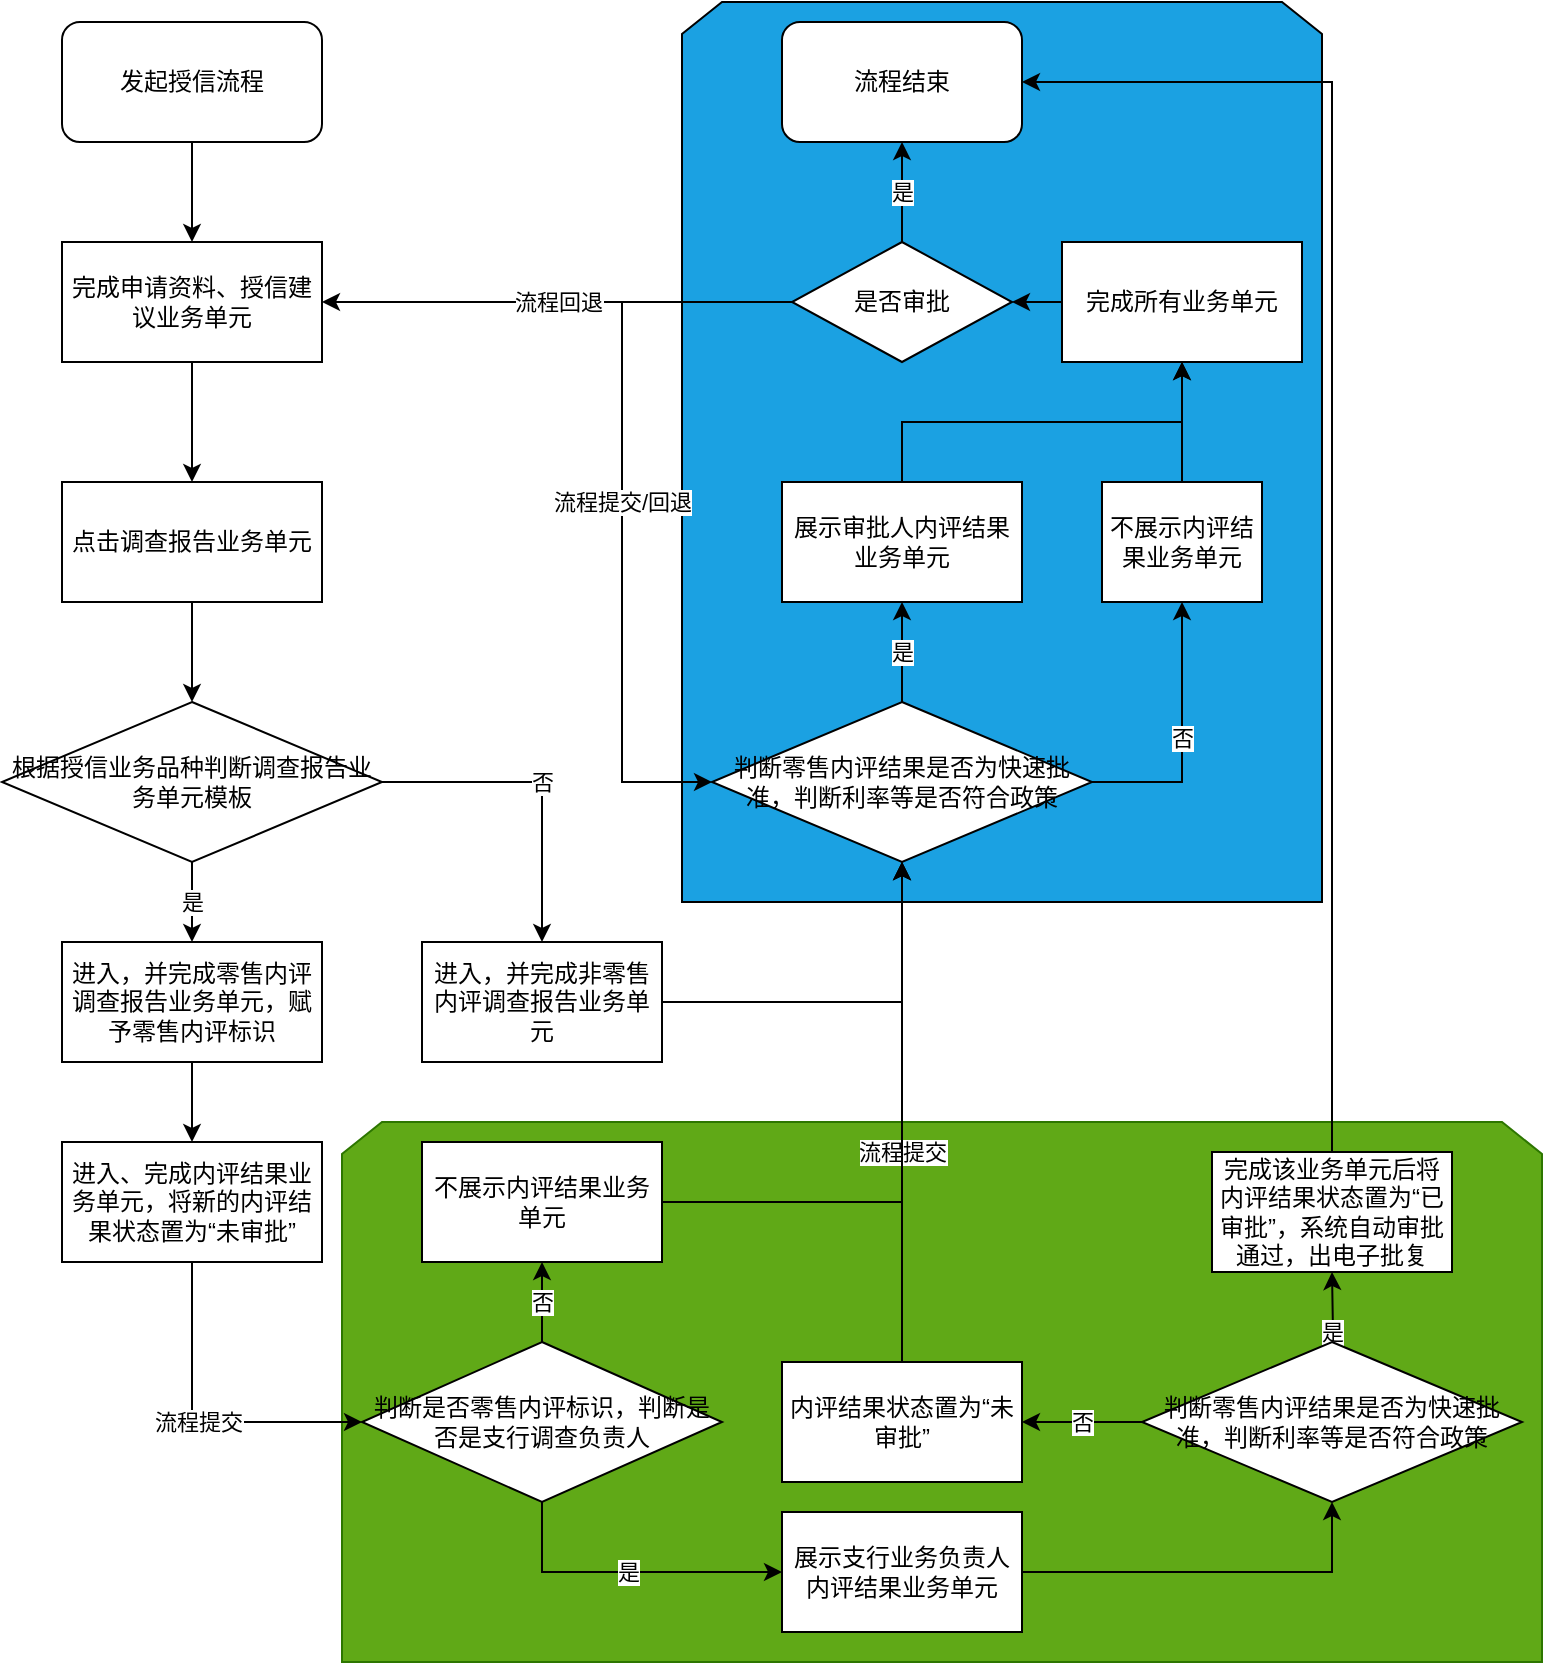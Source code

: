 <mxfile version="10.6.5" type="github"><diagram id="HqgqDtbGErd01ntYESMj" name="第 1 页"><mxGraphModel dx="1010" dy="565" grid="1" gridSize="10" guides="1" tooltips="1" connect="1" arrows="1" fold="1" page="1" pageScale="1" pageWidth="827" pageHeight="1169" math="0" shadow="0"><root><mxCell id="0"/><mxCell id="1" parent="0"/><mxCell id="2Quncz9ITeWiYXx63a_K-64" value="" style="shape=loopLimit;whiteSpace=wrap;html=1;strokeColor=#2D7600;strokeWidth=1;fillColor=#60a917;fontColor=#ffffff;" vertex="1" parent="1"><mxGeometry x="170" y="560" width="600" height="270" as="geometry"/></mxCell><mxCell id="2Quncz9ITeWiYXx63a_K-63" value="" style="shape=loopLimit;whiteSpace=wrap;html=1;textOpacity=0;fillColor=#1ba1e2;strokeColor=#000000;fontColor=#ffffff;strokeWidth=1;" vertex="1" parent="1"><mxGeometry x="340" width="320" height="450" as="geometry"/></mxCell><mxCell id="2Quncz9ITeWiYXx63a_K-13" value="" style="edgeStyle=orthogonalEdgeStyle;rounded=0;orthogonalLoop=1;jettySize=auto;html=1;" edge="1" parent="1" source="2Quncz9ITeWiYXx63a_K-1" target="2Quncz9ITeWiYXx63a_K-2"><mxGeometry relative="1" as="geometry"/></mxCell><mxCell id="2Quncz9ITeWiYXx63a_K-1" value="发起授信流程" style="rounded=1;whiteSpace=wrap;html=1;" vertex="1" parent="1"><mxGeometry x="30" y="10" width="130" height="60" as="geometry"/></mxCell><mxCell id="2Quncz9ITeWiYXx63a_K-6" value="" style="edgeStyle=orthogonalEdgeStyle;rounded=0;orthogonalLoop=1;jettySize=auto;html=1;" edge="1" parent="1" source="2Quncz9ITeWiYXx63a_K-2" target="2Quncz9ITeWiYXx63a_K-3"><mxGeometry relative="1" as="geometry"/></mxCell><mxCell id="2Quncz9ITeWiYXx63a_K-2" value="完成申请资料、授信建议业务单元" style="rounded=0;whiteSpace=wrap;html=1;" vertex="1" parent="1"><mxGeometry x="30" y="120" width="130" height="60" as="geometry"/></mxCell><mxCell id="2Quncz9ITeWiYXx63a_K-7" value="" style="edgeStyle=orthogonalEdgeStyle;rounded=0;orthogonalLoop=1;jettySize=auto;html=1;" edge="1" parent="1" source="2Quncz9ITeWiYXx63a_K-3" target="2Quncz9ITeWiYXx63a_K-4"><mxGeometry relative="1" as="geometry"/></mxCell><mxCell id="2Quncz9ITeWiYXx63a_K-3" value="点击调查报告业务单元" style="rounded=0;whiteSpace=wrap;html=1;" vertex="1" parent="1"><mxGeometry x="30" y="240" width="130" height="60" as="geometry"/></mxCell><mxCell id="2Quncz9ITeWiYXx63a_K-8" value="是&lt;br&gt;" style="edgeStyle=orthogonalEdgeStyle;rounded=0;orthogonalLoop=1;jettySize=auto;html=1;" edge="1" parent="1" source="2Quncz9ITeWiYXx63a_K-4" target="2Quncz9ITeWiYXx63a_K-5"><mxGeometry relative="1" as="geometry"/></mxCell><mxCell id="2Quncz9ITeWiYXx63a_K-38" value="否" style="edgeStyle=orthogonalEdgeStyle;rounded=0;orthogonalLoop=1;jettySize=auto;html=1;entryX=0.5;entryY=0;entryDx=0;entryDy=0;" edge="1" parent="1" source="2Quncz9ITeWiYXx63a_K-4" target="2Quncz9ITeWiYXx63a_K-37"><mxGeometry relative="1" as="geometry"><Array as="points"><mxPoint x="270" y="390"/></Array></mxGeometry></mxCell><mxCell id="2Quncz9ITeWiYXx63a_K-4" value="根据授信业务品种判断调查报告业务单元模板" style="rhombus;whiteSpace=wrap;html=1;" vertex="1" parent="1"><mxGeometry y="350" width="190" height="80" as="geometry"/></mxCell><mxCell id="2Quncz9ITeWiYXx63a_K-11" value="" style="edgeStyle=orthogonalEdgeStyle;rounded=0;orthogonalLoop=1;jettySize=auto;html=1;" edge="1" parent="1" source="2Quncz9ITeWiYXx63a_K-5" target="2Quncz9ITeWiYXx63a_K-10"><mxGeometry relative="1" as="geometry"/></mxCell><mxCell id="2Quncz9ITeWiYXx63a_K-5" value="进入，并完成零售内评调查报告业务单元，赋予零售内评标识" style="rounded=0;whiteSpace=wrap;html=1;" vertex="1" parent="1"><mxGeometry x="30" y="470" width="130" height="60" as="geometry"/></mxCell><mxCell id="2Quncz9ITeWiYXx63a_K-15" value="流程提交" style="edgeStyle=orthogonalEdgeStyle;rounded=0;orthogonalLoop=1;jettySize=auto;html=1;entryX=0;entryY=0.5;entryDx=0;entryDy=0;exitX=0.5;exitY=1;exitDx=0;exitDy=0;" edge="1" parent="1" source="2Quncz9ITeWiYXx63a_K-10" target="2Quncz9ITeWiYXx63a_K-12"><mxGeometry relative="1" as="geometry"><mxPoint x="240" y="620" as="targetPoint"/></mxGeometry></mxCell><mxCell id="2Quncz9ITeWiYXx63a_K-10" value="进入、完成内评结果业务单元，将新的内评结果状态置为“未审批”" style="rounded=0;whiteSpace=wrap;html=1;" vertex="1" parent="1"><mxGeometry x="30" y="570" width="130" height="60" as="geometry"/></mxCell><mxCell id="2Quncz9ITeWiYXx63a_K-35" value="是" style="edgeStyle=orthogonalEdgeStyle;rounded=0;orthogonalLoop=1;jettySize=auto;html=1;exitX=0.5;exitY=1;exitDx=0;exitDy=0;entryX=0;entryY=0.5;entryDx=0;entryDy=0;" edge="1" parent="1" source="2Quncz9ITeWiYXx63a_K-12" target="2Quncz9ITeWiYXx63a_K-23"><mxGeometry relative="1" as="geometry"/></mxCell><mxCell id="2Quncz9ITeWiYXx63a_K-48" value="否" style="edgeStyle=orthogonalEdgeStyle;rounded=0;orthogonalLoop=1;jettySize=auto;html=1;exitX=0.5;exitY=0;exitDx=0;exitDy=0;entryX=0.5;entryY=1;entryDx=0;entryDy=0;" edge="1" parent="1" source="2Quncz9ITeWiYXx63a_K-12" target="2Quncz9ITeWiYXx63a_K-17"><mxGeometry relative="1" as="geometry"/></mxCell><mxCell id="2Quncz9ITeWiYXx63a_K-12" value="判断是否零售内评标识，判断是否是支行调查负责人" style="rhombus;whiteSpace=wrap;html=1;" vertex="1" parent="1"><mxGeometry x="180" y="670" width="180" height="80" as="geometry"/></mxCell><mxCell id="2Quncz9ITeWiYXx63a_K-56" style="edgeStyle=orthogonalEdgeStyle;rounded=0;orthogonalLoop=1;jettySize=auto;html=1;exitX=0.5;exitY=0;exitDx=0;exitDy=0;entryX=0.5;entryY=1;entryDx=0;entryDy=0;" edge="1" parent="1" source="2Quncz9ITeWiYXx63a_K-16" target="2Quncz9ITeWiYXx63a_K-53"><mxGeometry relative="1" as="geometry"/></mxCell><mxCell id="2Quncz9ITeWiYXx63a_K-16" value="不展示内评结果业务单元" style="rounded=0;whiteSpace=wrap;html=1;" vertex="1" parent="1"><mxGeometry x="550" y="240" width="80" height="60" as="geometry"/></mxCell><mxCell id="2Quncz9ITeWiYXx63a_K-22" value="流程提交" style="edgeStyle=orthogonalEdgeStyle;rounded=0;orthogonalLoop=1;jettySize=auto;html=1;entryX=0.5;entryY=1;entryDx=0;entryDy=0;exitX=1;exitY=0.5;exitDx=0;exitDy=0;" edge="1" parent="1" source="2Quncz9ITeWiYXx63a_K-17" target="2Quncz9ITeWiYXx63a_K-39"><mxGeometry relative="1" as="geometry"><mxPoint x="340" y="570" as="targetPoint"/></mxGeometry></mxCell><mxCell id="2Quncz9ITeWiYXx63a_K-17" value="不展示内评结果业务单元" style="rounded=0;whiteSpace=wrap;html=1;" vertex="1" parent="1"><mxGeometry x="210" y="570" width="120" height="60" as="geometry"/></mxCell><mxCell id="2Quncz9ITeWiYXx63a_K-28" value="" style="edgeStyle=orthogonalEdgeStyle;rounded=0;orthogonalLoop=1;jettySize=auto;html=1;entryX=0.5;entryY=1;entryDx=0;entryDy=0;exitX=1;exitY=0.5;exitDx=0;exitDy=0;" edge="1" parent="1" source="2Quncz9ITeWiYXx63a_K-23" target="2Quncz9ITeWiYXx63a_K-27"><mxGeometry relative="1" as="geometry"><mxPoint x="720" y="675" as="targetPoint"/></mxGeometry></mxCell><mxCell id="2Quncz9ITeWiYXx63a_K-23" value="展示支行业务负责人内评结果业务单元" style="rounded=0;whiteSpace=wrap;html=1;" vertex="1" parent="1"><mxGeometry x="390" y="755" width="120" height="60" as="geometry"/></mxCell><mxCell id="2Quncz9ITeWiYXx63a_K-30" value="是" style="edgeStyle=orthogonalEdgeStyle;rounded=0;orthogonalLoop=1;jettySize=auto;html=1;exitX=0.5;exitY=0;exitDx=0;exitDy=0;" edge="1" parent="1" target="2Quncz9ITeWiYXx63a_K-29"><mxGeometry relative="1" as="geometry"><mxPoint x="665" y="695" as="sourcePoint"/></mxGeometry></mxCell><mxCell id="2Quncz9ITeWiYXx63a_K-46" value="否" style="edgeStyle=orthogonalEdgeStyle;rounded=0;orthogonalLoop=1;jettySize=auto;html=1;entryX=1;entryY=0.5;entryDx=0;entryDy=0;" edge="1" parent="1" source="2Quncz9ITeWiYXx63a_K-27" target="2Quncz9ITeWiYXx63a_K-47"><mxGeometry relative="1" as="geometry"><mxPoint x="545" y="635" as="targetPoint"/></mxGeometry></mxCell><mxCell id="2Quncz9ITeWiYXx63a_K-27" value="判断零售内评结果是否为快速批准，判断利率等是否符合政策" style="rhombus;whiteSpace=wrap;html=1;" vertex="1" parent="1"><mxGeometry x="570" y="670" width="190" height="80" as="geometry"/></mxCell><mxCell id="2Quncz9ITeWiYXx63a_K-62" style="edgeStyle=orthogonalEdgeStyle;rounded=0;orthogonalLoop=1;jettySize=auto;html=1;exitX=0.5;exitY=0;exitDx=0;exitDy=0;entryX=1;entryY=0.5;entryDx=0;entryDy=0;" edge="1" parent="1" source="2Quncz9ITeWiYXx63a_K-29" target="2Quncz9ITeWiYXx63a_K-31"><mxGeometry relative="1" as="geometry"/></mxCell><mxCell id="2Quncz9ITeWiYXx63a_K-29" value="完成该业务单元后将内评结果状态置为“已审批”，系统自动审批通过，出电子批复" style="rounded=0;whiteSpace=wrap;html=1;" vertex="1" parent="1"><mxGeometry x="605" y="575" width="120" height="60" as="geometry"/></mxCell><mxCell id="2Quncz9ITeWiYXx63a_K-31" value="流程结束" style="rounded=1;whiteSpace=wrap;html=1;" vertex="1" parent="1"><mxGeometry x="390" y="10" width="120" height="60" as="geometry"/></mxCell><mxCell id="2Quncz9ITeWiYXx63a_K-44" style="edgeStyle=orthogonalEdgeStyle;rounded=0;orthogonalLoop=1;jettySize=auto;html=1;exitX=1;exitY=0.5;exitDx=0;exitDy=0;entryX=0.5;entryY=1;entryDx=0;entryDy=0;" edge="1" parent="1" source="2Quncz9ITeWiYXx63a_K-37" target="2Quncz9ITeWiYXx63a_K-39"><mxGeometry relative="1" as="geometry"/></mxCell><mxCell id="2Quncz9ITeWiYXx63a_K-37" value="进入，并完成非零售内评调查报告业务单元" style="rounded=0;whiteSpace=wrap;html=1;" vertex="1" parent="1"><mxGeometry x="210" y="470" width="120" height="60" as="geometry"/></mxCell><mxCell id="2Quncz9ITeWiYXx63a_K-51" value="是" style="edgeStyle=orthogonalEdgeStyle;rounded=0;orthogonalLoop=1;jettySize=auto;html=1;exitX=0.5;exitY=0;exitDx=0;exitDy=0;entryX=0.5;entryY=1;entryDx=0;entryDy=0;" edge="1" parent="1" source="2Quncz9ITeWiYXx63a_K-39" target="2Quncz9ITeWiYXx63a_K-50"><mxGeometry relative="1" as="geometry"/></mxCell><mxCell id="2Quncz9ITeWiYXx63a_K-52" value="否" style="edgeStyle=orthogonalEdgeStyle;rounded=0;orthogonalLoop=1;jettySize=auto;html=1;exitX=1;exitY=0.5;exitDx=0;exitDy=0;entryX=0.5;entryY=1;entryDx=0;entryDy=0;" edge="1" parent="1" source="2Quncz9ITeWiYXx63a_K-39" target="2Quncz9ITeWiYXx63a_K-16"><mxGeometry relative="1" as="geometry"/></mxCell><mxCell id="2Quncz9ITeWiYXx63a_K-39" value="判断零售内评结果是否为快速批准，判断利率等是否符合政策" style="rhombus;whiteSpace=wrap;html=1;" vertex="1" parent="1"><mxGeometry x="355" y="350" width="190" height="80" as="geometry"/></mxCell><mxCell id="2Quncz9ITeWiYXx63a_K-49" style="edgeStyle=orthogonalEdgeStyle;rounded=0;orthogonalLoop=1;jettySize=auto;html=1;entryX=0.5;entryY=1;entryDx=0;entryDy=0;exitX=0.5;exitY=0;exitDx=0;exitDy=0;" edge="1" parent="1" source="2Quncz9ITeWiYXx63a_K-47" target="2Quncz9ITeWiYXx63a_K-39"><mxGeometry relative="1" as="geometry"/></mxCell><mxCell id="2Quncz9ITeWiYXx63a_K-47" value="内评结果状态置为“未审批”" style="rounded=0;whiteSpace=wrap;html=1;" vertex="1" parent="1"><mxGeometry x="390" y="680" width="120" height="60" as="geometry"/></mxCell><mxCell id="2Quncz9ITeWiYXx63a_K-54" style="edgeStyle=orthogonalEdgeStyle;rounded=0;orthogonalLoop=1;jettySize=auto;html=1;exitX=0.5;exitY=0;exitDx=0;exitDy=0;entryX=0.5;entryY=1;entryDx=0;entryDy=0;" edge="1" parent="1" source="2Quncz9ITeWiYXx63a_K-50" target="2Quncz9ITeWiYXx63a_K-53"><mxGeometry relative="1" as="geometry"/></mxCell><mxCell id="2Quncz9ITeWiYXx63a_K-50" value="展示审批人内评结果业务单元" style="rounded=0;whiteSpace=wrap;html=1;" vertex="1" parent="1"><mxGeometry x="390" y="240" width="120" height="60" as="geometry"/></mxCell><mxCell id="2Quncz9ITeWiYXx63a_K-59" value="" style="edgeStyle=orthogonalEdgeStyle;rounded=0;orthogonalLoop=1;jettySize=auto;html=1;entryX=1;entryY=0.5;entryDx=0;entryDy=0;" edge="1" parent="1" source="2Quncz9ITeWiYXx63a_K-53" target="2Quncz9ITeWiYXx63a_K-57"><mxGeometry relative="1" as="geometry"/></mxCell><mxCell id="2Quncz9ITeWiYXx63a_K-53" value="完成所有业务单元" style="rounded=0;whiteSpace=wrap;html=1;" vertex="1" parent="1"><mxGeometry x="530" y="120" width="120" height="60" as="geometry"/></mxCell><mxCell id="2Quncz9ITeWiYXx63a_K-58" value="是" style="edgeStyle=orthogonalEdgeStyle;rounded=0;orthogonalLoop=1;jettySize=auto;html=1;" edge="1" parent="1" source="2Quncz9ITeWiYXx63a_K-57" target="2Quncz9ITeWiYXx63a_K-31"><mxGeometry relative="1" as="geometry"/></mxCell><mxCell id="2Quncz9ITeWiYXx63a_K-60" value="流程回退" style="edgeStyle=orthogonalEdgeStyle;rounded=0;orthogonalLoop=1;jettySize=auto;html=1;exitX=0;exitY=0.5;exitDx=0;exitDy=0;" edge="1" parent="1" source="2Quncz9ITeWiYXx63a_K-57" target="2Quncz9ITeWiYXx63a_K-2"><mxGeometry relative="1" as="geometry"/></mxCell><mxCell id="2Quncz9ITeWiYXx63a_K-61" value="流程提交/回退" style="edgeStyle=orthogonalEdgeStyle;rounded=0;orthogonalLoop=1;jettySize=auto;html=1;exitX=0;exitY=0.5;exitDx=0;exitDy=0;entryX=0;entryY=0.5;entryDx=0;entryDy=0;" edge="1" parent="1" source="2Quncz9ITeWiYXx63a_K-57" target="2Quncz9ITeWiYXx63a_K-39"><mxGeometry relative="1" as="geometry"><Array as="points"><mxPoint x="310" y="150"/><mxPoint x="310" y="390"/></Array></mxGeometry></mxCell><mxCell id="2Quncz9ITeWiYXx63a_K-57" value="是否审批" style="rhombus;whiteSpace=wrap;html=1;" vertex="1" parent="1"><mxGeometry x="395" y="120" width="110" height="60" as="geometry"/></mxCell></root></mxGraphModel></diagram></mxfile>